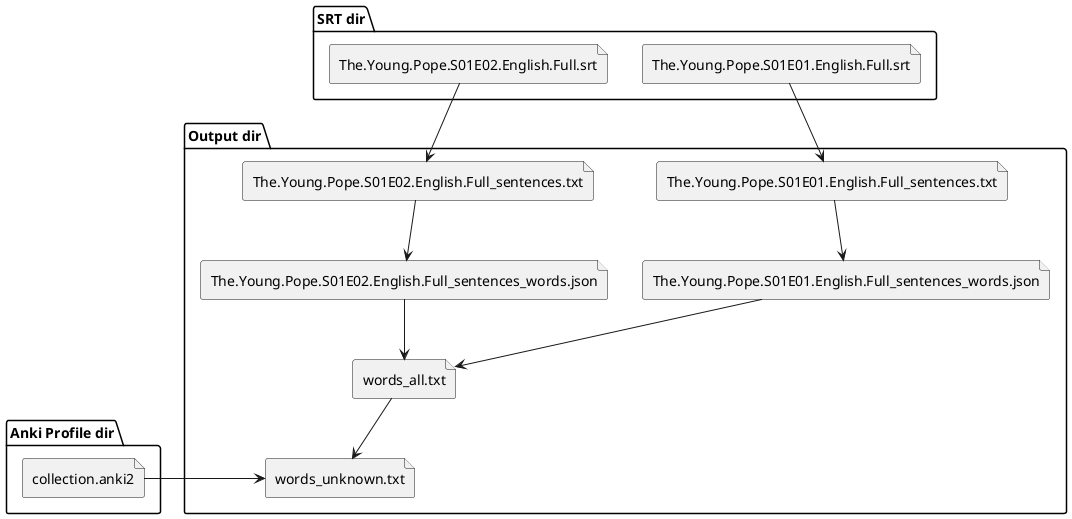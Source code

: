 @startuml
'https://plantuml.com/deployment-diagram

folder "Anki Profile dir" {
    file "collection.anki2" as Collection
}

folder "SRT dir" {
    file "The.Young.Pope.S01E01.English.Full.srt" as SRT1
    file "The.Young.Pope.S01E02.English.Full.srt" as SRT2
}

folder "Output dir" {
    file "The.Young.Pope.S01E01.English.Full_sentences.txt" as Sentences1
    file "The.Young.Pope.S01E02.English.Full_sentences.txt" as Sentences2

    file "The.Young.Pope.S01E01.English.Full_sentences_words.json" as Words1
    file "The.Young.Pope.S01E02.English.Full_sentences_words.json" as Words2

    file "words_all.txt" as WordsAll
    file "words_unknown.txt" as WordUnknown

    SRT1 --> Sentences1
    SRT2 --> Sentences2

    Sentences1 --> Words1
    Sentences2 --> Words2

    Words1 --> WordsAll
    Words2 --> WordsAll

    Collection -r-> WordUnknown
    WordsAll --> WordUnknown
}
@enduml